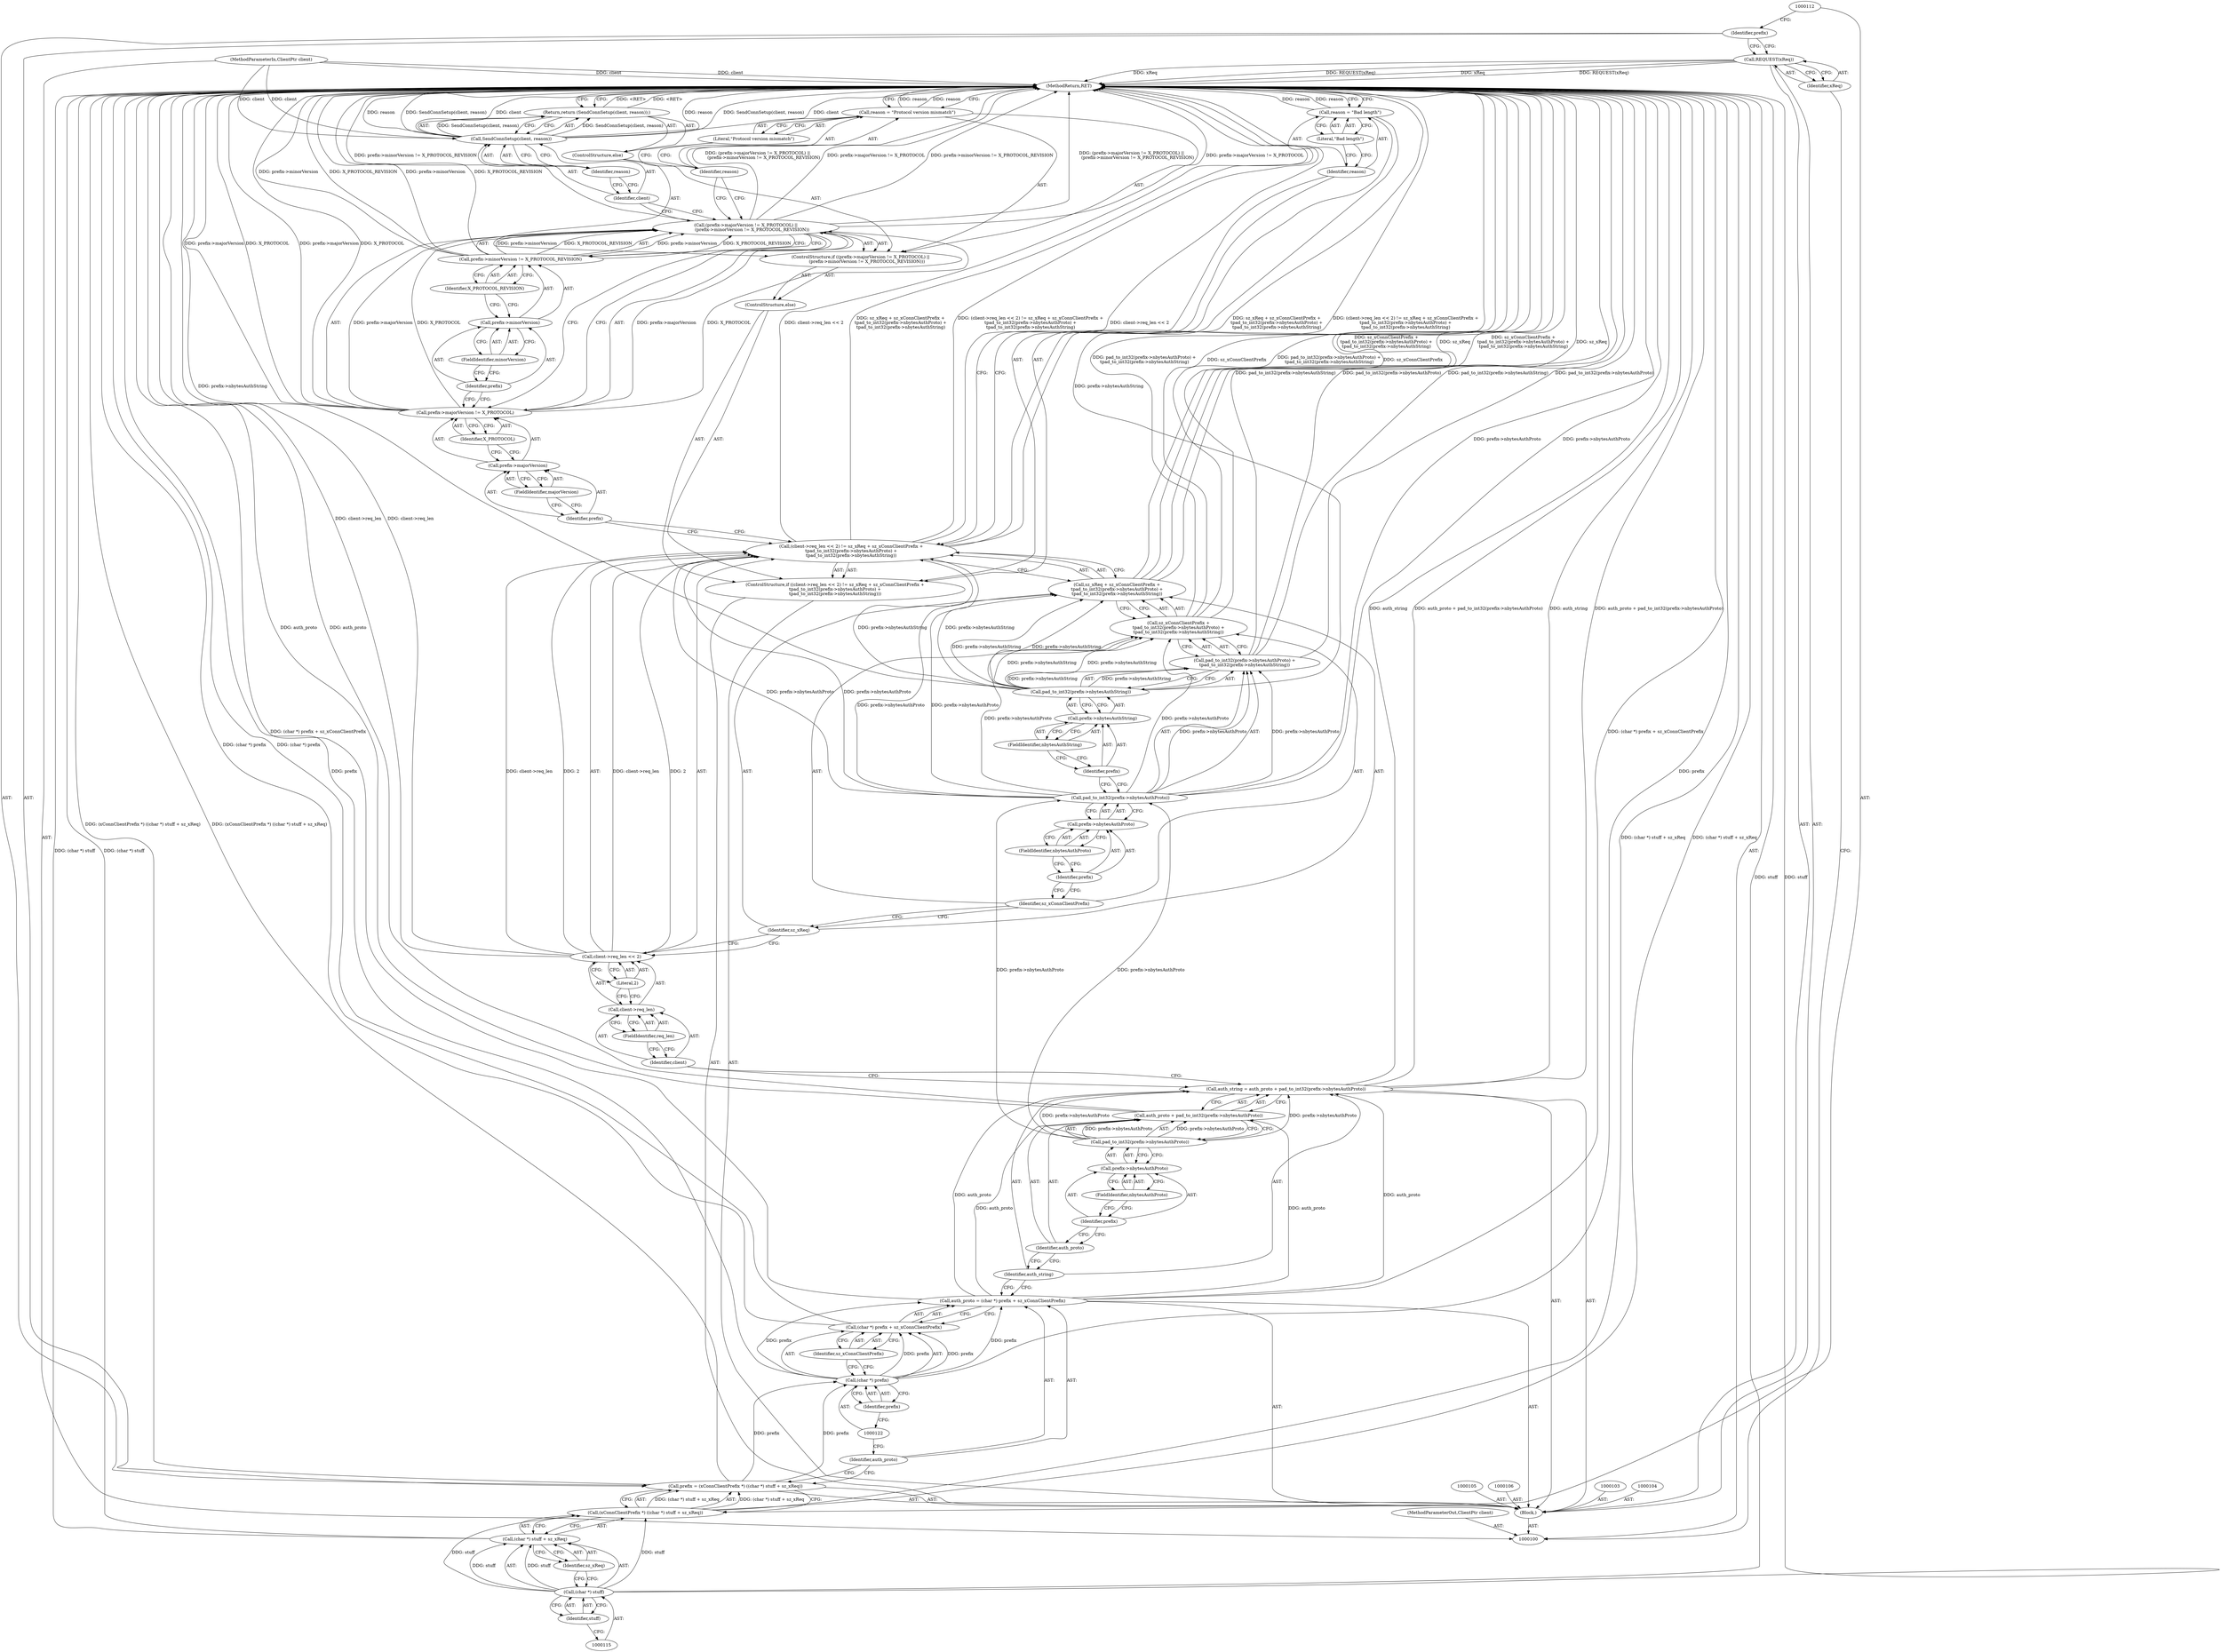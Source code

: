 digraph "0_xserver_b747da5e25be944337a9cd1415506fc06b70aa81" {
"1000177" [label="(MethodReturn,RET)"];
"1000101" [label="(MethodParameterIn,ClientPtr client)"];
"1000234" [label="(MethodParameterOut,ClientPtr client)"];
"1000120" [label="(Call,(char *) prefix + sz_xConnClientPrefix)"];
"1000121" [label="(Call,(char *) prefix)"];
"1000123" [label="(Identifier,prefix)"];
"1000124" [label="(Identifier,sz_xConnClientPrefix)"];
"1000118" [label="(Call,auth_proto = (char *) prefix + sz_xConnClientPrefix)"];
"1000119" [label="(Identifier,auth_proto)"];
"1000127" [label="(Call,auth_proto + pad_to_int32(prefix->nbytesAuthProto))"];
"1000128" [label="(Identifier,auth_proto)"];
"1000129" [label="(Call,pad_to_int32(prefix->nbytesAuthProto))"];
"1000130" [label="(Call,prefix->nbytesAuthProto)"];
"1000131" [label="(Identifier,prefix)"];
"1000125" [label="(Call,auth_string = auth_proto + pad_to_int32(prefix->nbytesAuthProto))"];
"1000126" [label="(Identifier,auth_string)"];
"1000132" [label="(FieldIdentifier,nbytesAuthProto)"];
"1000138" [label="(FieldIdentifier,req_len)"];
"1000139" [label="(Literal,2)"];
"1000140" [label="(Call,sz_xReq + sz_xConnClientPrefix +\n\tpad_to_int32(prefix->nbytesAuthProto) +\n\tpad_to_int32(prefix->nbytesAuthString))"];
"1000141" [label="(Identifier,sz_xReq)"];
"1000133" [label="(ControlStructure,if ((client->req_len << 2) != sz_xReq + sz_xConnClientPrefix +\n\tpad_to_int32(prefix->nbytesAuthProto) +\n\tpad_to_int32(prefix->nbytesAuthString)))"];
"1000142" [label="(Call,sz_xConnClientPrefix +\n\tpad_to_int32(prefix->nbytesAuthProto) +\n\tpad_to_int32(prefix->nbytesAuthString))"];
"1000143" [label="(Identifier,sz_xConnClientPrefix)"];
"1000134" [label="(Call,(client->req_len << 2) != sz_xReq + sz_xConnClientPrefix +\n\tpad_to_int32(prefix->nbytesAuthProto) +\n\tpad_to_int32(prefix->nbytesAuthString))"];
"1000135" [label="(Call,client->req_len << 2)"];
"1000136" [label="(Call,client->req_len)"];
"1000137" [label="(Identifier,client)"];
"1000144" [label="(Call,pad_to_int32(prefix->nbytesAuthProto) +\n\tpad_to_int32(prefix->nbytesAuthString))"];
"1000145" [label="(Call,pad_to_int32(prefix->nbytesAuthProto))"];
"1000146" [label="(Call,prefix->nbytesAuthProto)"];
"1000147" [label="(Identifier,prefix)"];
"1000148" [label="(FieldIdentifier,nbytesAuthProto)"];
"1000149" [label="(Call,pad_to_int32(prefix->nbytesAuthString))"];
"1000150" [label="(Call,prefix->nbytesAuthString)"];
"1000151" [label="(Identifier,prefix)"];
"1000152" [label="(FieldIdentifier,nbytesAuthString)"];
"1000155" [label="(Literal,\"Bad length\")"];
"1000153" [label="(Call,reason = \"Bad length\")"];
"1000154" [label="(Identifier,reason)"];
"1000158" [label="(Call,(prefix->majorVersion != X_PROTOCOL) ||\n         (prefix->minorVersion != X_PROTOCOL_REVISION))"];
"1000159" [label="(Call,prefix->majorVersion != X_PROTOCOL)"];
"1000160" [label="(Call,prefix->majorVersion)"];
"1000161" [label="(Identifier,prefix)"];
"1000162" [label="(FieldIdentifier,majorVersion)"];
"1000163" [label="(Identifier,X_PROTOCOL)"];
"1000156" [label="(ControlStructure,else)"];
"1000157" [label="(ControlStructure,if ((prefix->majorVersion != X_PROTOCOL) ||\n         (prefix->minorVersion != X_PROTOCOL_REVISION)))"];
"1000164" [label="(Call,prefix->minorVersion != X_PROTOCOL_REVISION)"];
"1000165" [label="(Call,prefix->minorVersion)"];
"1000166" [label="(Identifier,prefix)"];
"1000167" [label="(FieldIdentifier,minorVersion)"];
"1000168" [label="(Identifier,X_PROTOCOL_REVISION)"];
"1000171" [label="(Literal,\"Protocol version mismatch\")"];
"1000169" [label="(Call,reason = \"Protocol version mismatch\")"];
"1000170" [label="(Identifier,reason)"];
"1000102" [label="(Block,)"];
"1000172" [label="(ControlStructure,else)"];
"1000174" [label="(Call,SendConnSetup(client, reason))"];
"1000175" [label="(Identifier,client)"];
"1000176" [label="(Identifier,reason)"];
"1000173" [label="(Return,return (SendConnSetup(client, reason));)"];
"1000108" [label="(Identifier,xReq)"];
"1000107" [label="(Call,REQUEST(xReq))"];
"1000111" [label="(Call,(xConnClientPrefix *) ((char *) stuff + sz_xReq))"];
"1000113" [label="(Call,(char *) stuff + sz_xReq)"];
"1000114" [label="(Call,(char *) stuff)"];
"1000116" [label="(Identifier,stuff)"];
"1000109" [label="(Call,prefix = (xConnClientPrefix *) ((char *) stuff + sz_xReq))"];
"1000110" [label="(Identifier,prefix)"];
"1000117" [label="(Identifier,sz_xReq)"];
"1000177" -> "1000100"  [label="AST: "];
"1000177" -> "1000173"  [label="CFG: "];
"1000177" -> "1000153"  [label="CFG: "];
"1000177" -> "1000169"  [label="CFG: "];
"1000173" -> "1000177"  [label="DDG: <RET>"];
"1000158" -> "1000177"  [label="DDG: prefix->majorVersion != X_PROTOCOL"];
"1000158" -> "1000177"  [label="DDG: prefix->minorVersion != X_PROTOCOL_REVISION"];
"1000158" -> "1000177"  [label="DDG: (prefix->majorVersion != X_PROTOCOL) ||\n         (prefix->minorVersion != X_PROTOCOL_REVISION)"];
"1000140" -> "1000177"  [label="DDG: sz_xConnClientPrefix +\n\tpad_to_int32(prefix->nbytesAuthProto) +\n\tpad_to_int32(prefix->nbytesAuthString)"];
"1000140" -> "1000177"  [label="DDG: sz_xReq"];
"1000107" -> "1000177"  [label="DDG: xReq"];
"1000107" -> "1000177"  [label="DDG: REQUEST(xReq)"];
"1000134" -> "1000177"  [label="DDG: sz_xReq + sz_xConnClientPrefix +\n\tpad_to_int32(prefix->nbytesAuthProto) +\n\tpad_to_int32(prefix->nbytesAuthString)"];
"1000134" -> "1000177"  [label="DDG: (client->req_len << 2) != sz_xReq + sz_xConnClientPrefix +\n\tpad_to_int32(prefix->nbytesAuthProto) +\n\tpad_to_int32(prefix->nbytesAuthString)"];
"1000134" -> "1000177"  [label="DDG: client->req_len << 2"];
"1000120" -> "1000177"  [label="DDG: (char *) prefix"];
"1000153" -> "1000177"  [label="DDG: reason"];
"1000127" -> "1000177"  [label="DDG: auth_proto"];
"1000164" -> "1000177"  [label="DDG: prefix->minorVersion"];
"1000164" -> "1000177"  [label="DDG: X_PROTOCOL_REVISION"];
"1000125" -> "1000177"  [label="DDG: auth_string"];
"1000125" -> "1000177"  [label="DDG: auth_proto + pad_to_int32(prefix->nbytesAuthProto)"];
"1000113" -> "1000177"  [label="DDG: (char *) stuff"];
"1000159" -> "1000177"  [label="DDG: prefix->majorVersion"];
"1000159" -> "1000177"  [label="DDG: X_PROTOCOL"];
"1000121" -> "1000177"  [label="DDG: prefix"];
"1000142" -> "1000177"  [label="DDG: pad_to_int32(prefix->nbytesAuthProto) +\n\tpad_to_int32(prefix->nbytesAuthString)"];
"1000142" -> "1000177"  [label="DDG: sz_xConnClientPrefix"];
"1000144" -> "1000177"  [label="DDG: pad_to_int32(prefix->nbytesAuthString)"];
"1000144" -> "1000177"  [label="DDG: pad_to_int32(prefix->nbytesAuthProto)"];
"1000174" -> "1000177"  [label="DDG: reason"];
"1000174" -> "1000177"  [label="DDG: SendConnSetup(client, reason)"];
"1000174" -> "1000177"  [label="DDG: client"];
"1000111" -> "1000177"  [label="DDG: (char *) stuff + sz_xReq"];
"1000101" -> "1000177"  [label="DDG: client"];
"1000118" -> "1000177"  [label="DDG: (char *) prefix + sz_xConnClientPrefix"];
"1000135" -> "1000177"  [label="DDG: client->req_len"];
"1000169" -> "1000177"  [label="DDG: reason"];
"1000149" -> "1000177"  [label="DDG: prefix->nbytesAuthString"];
"1000145" -> "1000177"  [label="DDG: prefix->nbytesAuthProto"];
"1000109" -> "1000177"  [label="DDG: (xConnClientPrefix *) ((char *) stuff + sz_xReq)"];
"1000114" -> "1000177"  [label="DDG: stuff"];
"1000101" -> "1000100"  [label="AST: "];
"1000101" -> "1000177"  [label="DDG: client"];
"1000101" -> "1000174"  [label="DDG: client"];
"1000234" -> "1000100"  [label="AST: "];
"1000120" -> "1000118"  [label="AST: "];
"1000120" -> "1000124"  [label="CFG: "];
"1000121" -> "1000120"  [label="AST: "];
"1000124" -> "1000120"  [label="AST: "];
"1000118" -> "1000120"  [label="CFG: "];
"1000120" -> "1000177"  [label="DDG: (char *) prefix"];
"1000121" -> "1000120"  [label="DDG: prefix"];
"1000121" -> "1000120"  [label="AST: "];
"1000121" -> "1000123"  [label="CFG: "];
"1000122" -> "1000121"  [label="AST: "];
"1000123" -> "1000121"  [label="AST: "];
"1000124" -> "1000121"  [label="CFG: "];
"1000121" -> "1000177"  [label="DDG: prefix"];
"1000121" -> "1000118"  [label="DDG: prefix"];
"1000121" -> "1000120"  [label="DDG: prefix"];
"1000109" -> "1000121"  [label="DDG: prefix"];
"1000123" -> "1000121"  [label="AST: "];
"1000123" -> "1000122"  [label="CFG: "];
"1000121" -> "1000123"  [label="CFG: "];
"1000124" -> "1000120"  [label="AST: "];
"1000124" -> "1000121"  [label="CFG: "];
"1000120" -> "1000124"  [label="CFG: "];
"1000118" -> "1000102"  [label="AST: "];
"1000118" -> "1000120"  [label="CFG: "];
"1000119" -> "1000118"  [label="AST: "];
"1000120" -> "1000118"  [label="AST: "];
"1000126" -> "1000118"  [label="CFG: "];
"1000118" -> "1000177"  [label="DDG: (char *) prefix + sz_xConnClientPrefix"];
"1000121" -> "1000118"  [label="DDG: prefix"];
"1000118" -> "1000125"  [label="DDG: auth_proto"];
"1000118" -> "1000127"  [label="DDG: auth_proto"];
"1000119" -> "1000118"  [label="AST: "];
"1000119" -> "1000109"  [label="CFG: "];
"1000122" -> "1000119"  [label="CFG: "];
"1000127" -> "1000125"  [label="AST: "];
"1000127" -> "1000129"  [label="CFG: "];
"1000128" -> "1000127"  [label="AST: "];
"1000129" -> "1000127"  [label="AST: "];
"1000125" -> "1000127"  [label="CFG: "];
"1000127" -> "1000177"  [label="DDG: auth_proto"];
"1000118" -> "1000127"  [label="DDG: auth_proto"];
"1000129" -> "1000127"  [label="DDG: prefix->nbytesAuthProto"];
"1000128" -> "1000127"  [label="AST: "];
"1000128" -> "1000126"  [label="CFG: "];
"1000131" -> "1000128"  [label="CFG: "];
"1000129" -> "1000127"  [label="AST: "];
"1000129" -> "1000130"  [label="CFG: "];
"1000130" -> "1000129"  [label="AST: "];
"1000127" -> "1000129"  [label="CFG: "];
"1000129" -> "1000125"  [label="DDG: prefix->nbytesAuthProto"];
"1000129" -> "1000127"  [label="DDG: prefix->nbytesAuthProto"];
"1000129" -> "1000145"  [label="DDG: prefix->nbytesAuthProto"];
"1000130" -> "1000129"  [label="AST: "];
"1000130" -> "1000132"  [label="CFG: "];
"1000131" -> "1000130"  [label="AST: "];
"1000132" -> "1000130"  [label="AST: "];
"1000129" -> "1000130"  [label="CFG: "];
"1000131" -> "1000130"  [label="AST: "];
"1000131" -> "1000128"  [label="CFG: "];
"1000132" -> "1000131"  [label="CFG: "];
"1000125" -> "1000102"  [label="AST: "];
"1000125" -> "1000127"  [label="CFG: "];
"1000126" -> "1000125"  [label="AST: "];
"1000127" -> "1000125"  [label="AST: "];
"1000137" -> "1000125"  [label="CFG: "];
"1000125" -> "1000177"  [label="DDG: auth_string"];
"1000125" -> "1000177"  [label="DDG: auth_proto + pad_to_int32(prefix->nbytesAuthProto)"];
"1000118" -> "1000125"  [label="DDG: auth_proto"];
"1000129" -> "1000125"  [label="DDG: prefix->nbytesAuthProto"];
"1000126" -> "1000125"  [label="AST: "];
"1000126" -> "1000118"  [label="CFG: "];
"1000128" -> "1000126"  [label="CFG: "];
"1000132" -> "1000130"  [label="AST: "];
"1000132" -> "1000131"  [label="CFG: "];
"1000130" -> "1000132"  [label="CFG: "];
"1000138" -> "1000136"  [label="AST: "];
"1000138" -> "1000137"  [label="CFG: "];
"1000136" -> "1000138"  [label="CFG: "];
"1000139" -> "1000135"  [label="AST: "];
"1000139" -> "1000136"  [label="CFG: "];
"1000135" -> "1000139"  [label="CFG: "];
"1000140" -> "1000134"  [label="AST: "];
"1000140" -> "1000142"  [label="CFG: "];
"1000141" -> "1000140"  [label="AST: "];
"1000142" -> "1000140"  [label="AST: "];
"1000134" -> "1000140"  [label="CFG: "];
"1000140" -> "1000177"  [label="DDG: sz_xConnClientPrefix +\n\tpad_to_int32(prefix->nbytesAuthProto) +\n\tpad_to_int32(prefix->nbytesAuthString)"];
"1000140" -> "1000177"  [label="DDG: sz_xReq"];
"1000145" -> "1000140"  [label="DDG: prefix->nbytesAuthProto"];
"1000149" -> "1000140"  [label="DDG: prefix->nbytesAuthString"];
"1000141" -> "1000140"  [label="AST: "];
"1000141" -> "1000135"  [label="CFG: "];
"1000143" -> "1000141"  [label="CFG: "];
"1000133" -> "1000102"  [label="AST: "];
"1000134" -> "1000133"  [label="AST: "];
"1000153" -> "1000133"  [label="AST: "];
"1000156" -> "1000133"  [label="AST: "];
"1000142" -> "1000140"  [label="AST: "];
"1000142" -> "1000144"  [label="CFG: "];
"1000143" -> "1000142"  [label="AST: "];
"1000144" -> "1000142"  [label="AST: "];
"1000140" -> "1000142"  [label="CFG: "];
"1000142" -> "1000177"  [label="DDG: pad_to_int32(prefix->nbytesAuthProto) +\n\tpad_to_int32(prefix->nbytesAuthString)"];
"1000142" -> "1000177"  [label="DDG: sz_xConnClientPrefix"];
"1000145" -> "1000142"  [label="DDG: prefix->nbytesAuthProto"];
"1000149" -> "1000142"  [label="DDG: prefix->nbytesAuthString"];
"1000143" -> "1000142"  [label="AST: "];
"1000143" -> "1000141"  [label="CFG: "];
"1000147" -> "1000143"  [label="CFG: "];
"1000134" -> "1000133"  [label="AST: "];
"1000134" -> "1000140"  [label="CFG: "];
"1000135" -> "1000134"  [label="AST: "];
"1000140" -> "1000134"  [label="AST: "];
"1000154" -> "1000134"  [label="CFG: "];
"1000161" -> "1000134"  [label="CFG: "];
"1000134" -> "1000177"  [label="DDG: sz_xReq + sz_xConnClientPrefix +\n\tpad_to_int32(prefix->nbytesAuthProto) +\n\tpad_to_int32(prefix->nbytesAuthString)"];
"1000134" -> "1000177"  [label="DDG: (client->req_len << 2) != sz_xReq + sz_xConnClientPrefix +\n\tpad_to_int32(prefix->nbytesAuthProto) +\n\tpad_to_int32(prefix->nbytesAuthString)"];
"1000134" -> "1000177"  [label="DDG: client->req_len << 2"];
"1000135" -> "1000134"  [label="DDG: client->req_len"];
"1000135" -> "1000134"  [label="DDG: 2"];
"1000145" -> "1000134"  [label="DDG: prefix->nbytesAuthProto"];
"1000149" -> "1000134"  [label="DDG: prefix->nbytesAuthString"];
"1000135" -> "1000134"  [label="AST: "];
"1000135" -> "1000139"  [label="CFG: "];
"1000136" -> "1000135"  [label="AST: "];
"1000139" -> "1000135"  [label="AST: "];
"1000141" -> "1000135"  [label="CFG: "];
"1000135" -> "1000177"  [label="DDG: client->req_len"];
"1000135" -> "1000134"  [label="DDG: client->req_len"];
"1000135" -> "1000134"  [label="DDG: 2"];
"1000136" -> "1000135"  [label="AST: "];
"1000136" -> "1000138"  [label="CFG: "];
"1000137" -> "1000136"  [label="AST: "];
"1000138" -> "1000136"  [label="AST: "];
"1000139" -> "1000136"  [label="CFG: "];
"1000137" -> "1000136"  [label="AST: "];
"1000137" -> "1000125"  [label="CFG: "];
"1000138" -> "1000137"  [label="CFG: "];
"1000144" -> "1000142"  [label="AST: "];
"1000144" -> "1000149"  [label="CFG: "];
"1000145" -> "1000144"  [label="AST: "];
"1000149" -> "1000144"  [label="AST: "];
"1000142" -> "1000144"  [label="CFG: "];
"1000144" -> "1000177"  [label="DDG: pad_to_int32(prefix->nbytesAuthString)"];
"1000144" -> "1000177"  [label="DDG: pad_to_int32(prefix->nbytesAuthProto)"];
"1000145" -> "1000144"  [label="DDG: prefix->nbytesAuthProto"];
"1000149" -> "1000144"  [label="DDG: prefix->nbytesAuthString"];
"1000145" -> "1000144"  [label="AST: "];
"1000145" -> "1000146"  [label="CFG: "];
"1000146" -> "1000145"  [label="AST: "];
"1000151" -> "1000145"  [label="CFG: "];
"1000145" -> "1000177"  [label="DDG: prefix->nbytesAuthProto"];
"1000145" -> "1000134"  [label="DDG: prefix->nbytesAuthProto"];
"1000145" -> "1000140"  [label="DDG: prefix->nbytesAuthProto"];
"1000145" -> "1000142"  [label="DDG: prefix->nbytesAuthProto"];
"1000145" -> "1000144"  [label="DDG: prefix->nbytesAuthProto"];
"1000129" -> "1000145"  [label="DDG: prefix->nbytesAuthProto"];
"1000146" -> "1000145"  [label="AST: "];
"1000146" -> "1000148"  [label="CFG: "];
"1000147" -> "1000146"  [label="AST: "];
"1000148" -> "1000146"  [label="AST: "];
"1000145" -> "1000146"  [label="CFG: "];
"1000147" -> "1000146"  [label="AST: "];
"1000147" -> "1000143"  [label="CFG: "];
"1000148" -> "1000147"  [label="CFG: "];
"1000148" -> "1000146"  [label="AST: "];
"1000148" -> "1000147"  [label="CFG: "];
"1000146" -> "1000148"  [label="CFG: "];
"1000149" -> "1000144"  [label="AST: "];
"1000149" -> "1000150"  [label="CFG: "];
"1000150" -> "1000149"  [label="AST: "];
"1000144" -> "1000149"  [label="CFG: "];
"1000149" -> "1000177"  [label="DDG: prefix->nbytesAuthString"];
"1000149" -> "1000134"  [label="DDG: prefix->nbytesAuthString"];
"1000149" -> "1000140"  [label="DDG: prefix->nbytesAuthString"];
"1000149" -> "1000142"  [label="DDG: prefix->nbytesAuthString"];
"1000149" -> "1000144"  [label="DDG: prefix->nbytesAuthString"];
"1000150" -> "1000149"  [label="AST: "];
"1000150" -> "1000152"  [label="CFG: "];
"1000151" -> "1000150"  [label="AST: "];
"1000152" -> "1000150"  [label="AST: "];
"1000149" -> "1000150"  [label="CFG: "];
"1000151" -> "1000150"  [label="AST: "];
"1000151" -> "1000145"  [label="CFG: "];
"1000152" -> "1000151"  [label="CFG: "];
"1000152" -> "1000150"  [label="AST: "];
"1000152" -> "1000151"  [label="CFG: "];
"1000150" -> "1000152"  [label="CFG: "];
"1000155" -> "1000153"  [label="AST: "];
"1000155" -> "1000154"  [label="CFG: "];
"1000153" -> "1000155"  [label="CFG: "];
"1000153" -> "1000133"  [label="AST: "];
"1000153" -> "1000155"  [label="CFG: "];
"1000154" -> "1000153"  [label="AST: "];
"1000155" -> "1000153"  [label="AST: "];
"1000177" -> "1000153"  [label="CFG: "];
"1000153" -> "1000177"  [label="DDG: reason"];
"1000154" -> "1000153"  [label="AST: "];
"1000154" -> "1000134"  [label="CFG: "];
"1000155" -> "1000154"  [label="CFG: "];
"1000158" -> "1000157"  [label="AST: "];
"1000158" -> "1000159"  [label="CFG: "];
"1000158" -> "1000164"  [label="CFG: "];
"1000159" -> "1000158"  [label="AST: "];
"1000164" -> "1000158"  [label="AST: "];
"1000170" -> "1000158"  [label="CFG: "];
"1000175" -> "1000158"  [label="CFG: "];
"1000158" -> "1000177"  [label="DDG: prefix->majorVersion != X_PROTOCOL"];
"1000158" -> "1000177"  [label="DDG: prefix->minorVersion != X_PROTOCOL_REVISION"];
"1000158" -> "1000177"  [label="DDG: (prefix->majorVersion != X_PROTOCOL) ||\n         (prefix->minorVersion != X_PROTOCOL_REVISION)"];
"1000159" -> "1000158"  [label="DDG: prefix->majorVersion"];
"1000159" -> "1000158"  [label="DDG: X_PROTOCOL"];
"1000164" -> "1000158"  [label="DDG: prefix->minorVersion"];
"1000164" -> "1000158"  [label="DDG: X_PROTOCOL_REVISION"];
"1000159" -> "1000158"  [label="AST: "];
"1000159" -> "1000163"  [label="CFG: "];
"1000160" -> "1000159"  [label="AST: "];
"1000163" -> "1000159"  [label="AST: "];
"1000166" -> "1000159"  [label="CFG: "];
"1000158" -> "1000159"  [label="CFG: "];
"1000159" -> "1000177"  [label="DDG: prefix->majorVersion"];
"1000159" -> "1000177"  [label="DDG: X_PROTOCOL"];
"1000159" -> "1000158"  [label="DDG: prefix->majorVersion"];
"1000159" -> "1000158"  [label="DDG: X_PROTOCOL"];
"1000160" -> "1000159"  [label="AST: "];
"1000160" -> "1000162"  [label="CFG: "];
"1000161" -> "1000160"  [label="AST: "];
"1000162" -> "1000160"  [label="AST: "];
"1000163" -> "1000160"  [label="CFG: "];
"1000161" -> "1000160"  [label="AST: "];
"1000161" -> "1000134"  [label="CFG: "];
"1000162" -> "1000161"  [label="CFG: "];
"1000162" -> "1000160"  [label="AST: "];
"1000162" -> "1000161"  [label="CFG: "];
"1000160" -> "1000162"  [label="CFG: "];
"1000163" -> "1000159"  [label="AST: "];
"1000163" -> "1000160"  [label="CFG: "];
"1000159" -> "1000163"  [label="CFG: "];
"1000156" -> "1000133"  [label="AST: "];
"1000157" -> "1000156"  [label="AST: "];
"1000157" -> "1000156"  [label="AST: "];
"1000158" -> "1000157"  [label="AST: "];
"1000169" -> "1000157"  [label="AST: "];
"1000172" -> "1000157"  [label="AST: "];
"1000164" -> "1000158"  [label="AST: "];
"1000164" -> "1000168"  [label="CFG: "];
"1000165" -> "1000164"  [label="AST: "];
"1000168" -> "1000164"  [label="AST: "];
"1000158" -> "1000164"  [label="CFG: "];
"1000164" -> "1000177"  [label="DDG: prefix->minorVersion"];
"1000164" -> "1000177"  [label="DDG: X_PROTOCOL_REVISION"];
"1000164" -> "1000158"  [label="DDG: prefix->minorVersion"];
"1000164" -> "1000158"  [label="DDG: X_PROTOCOL_REVISION"];
"1000165" -> "1000164"  [label="AST: "];
"1000165" -> "1000167"  [label="CFG: "];
"1000166" -> "1000165"  [label="AST: "];
"1000167" -> "1000165"  [label="AST: "];
"1000168" -> "1000165"  [label="CFG: "];
"1000166" -> "1000165"  [label="AST: "];
"1000166" -> "1000159"  [label="CFG: "];
"1000167" -> "1000166"  [label="CFG: "];
"1000167" -> "1000165"  [label="AST: "];
"1000167" -> "1000166"  [label="CFG: "];
"1000165" -> "1000167"  [label="CFG: "];
"1000168" -> "1000164"  [label="AST: "];
"1000168" -> "1000165"  [label="CFG: "];
"1000164" -> "1000168"  [label="CFG: "];
"1000171" -> "1000169"  [label="AST: "];
"1000171" -> "1000170"  [label="CFG: "];
"1000169" -> "1000171"  [label="CFG: "];
"1000169" -> "1000157"  [label="AST: "];
"1000169" -> "1000171"  [label="CFG: "];
"1000170" -> "1000169"  [label="AST: "];
"1000171" -> "1000169"  [label="AST: "];
"1000177" -> "1000169"  [label="CFG: "];
"1000169" -> "1000177"  [label="DDG: reason"];
"1000170" -> "1000169"  [label="AST: "];
"1000170" -> "1000158"  [label="CFG: "];
"1000171" -> "1000170"  [label="CFG: "];
"1000102" -> "1000100"  [label="AST: "];
"1000103" -> "1000102"  [label="AST: "];
"1000104" -> "1000102"  [label="AST: "];
"1000105" -> "1000102"  [label="AST: "];
"1000106" -> "1000102"  [label="AST: "];
"1000107" -> "1000102"  [label="AST: "];
"1000109" -> "1000102"  [label="AST: "];
"1000118" -> "1000102"  [label="AST: "];
"1000125" -> "1000102"  [label="AST: "];
"1000133" -> "1000102"  [label="AST: "];
"1000172" -> "1000157"  [label="AST: "];
"1000173" -> "1000172"  [label="AST: "];
"1000174" -> "1000173"  [label="AST: "];
"1000174" -> "1000176"  [label="CFG: "];
"1000175" -> "1000174"  [label="AST: "];
"1000176" -> "1000174"  [label="AST: "];
"1000173" -> "1000174"  [label="CFG: "];
"1000174" -> "1000177"  [label="DDG: reason"];
"1000174" -> "1000177"  [label="DDG: SendConnSetup(client, reason)"];
"1000174" -> "1000177"  [label="DDG: client"];
"1000174" -> "1000173"  [label="DDG: SendConnSetup(client, reason)"];
"1000101" -> "1000174"  [label="DDG: client"];
"1000175" -> "1000174"  [label="AST: "];
"1000175" -> "1000158"  [label="CFG: "];
"1000176" -> "1000175"  [label="CFG: "];
"1000176" -> "1000174"  [label="AST: "];
"1000176" -> "1000175"  [label="CFG: "];
"1000174" -> "1000176"  [label="CFG: "];
"1000173" -> "1000172"  [label="AST: "];
"1000173" -> "1000174"  [label="CFG: "];
"1000174" -> "1000173"  [label="AST: "];
"1000177" -> "1000173"  [label="CFG: "];
"1000173" -> "1000177"  [label="DDG: <RET>"];
"1000174" -> "1000173"  [label="DDG: SendConnSetup(client, reason)"];
"1000108" -> "1000107"  [label="AST: "];
"1000108" -> "1000100"  [label="CFG: "];
"1000107" -> "1000108"  [label="CFG: "];
"1000107" -> "1000102"  [label="AST: "];
"1000107" -> "1000108"  [label="CFG: "];
"1000108" -> "1000107"  [label="AST: "];
"1000110" -> "1000107"  [label="CFG: "];
"1000107" -> "1000177"  [label="DDG: xReq"];
"1000107" -> "1000177"  [label="DDG: REQUEST(xReq)"];
"1000111" -> "1000109"  [label="AST: "];
"1000111" -> "1000113"  [label="CFG: "];
"1000112" -> "1000111"  [label="AST: "];
"1000113" -> "1000111"  [label="AST: "];
"1000109" -> "1000111"  [label="CFG: "];
"1000111" -> "1000177"  [label="DDG: (char *) stuff + sz_xReq"];
"1000111" -> "1000109"  [label="DDG: (char *) stuff + sz_xReq"];
"1000114" -> "1000111"  [label="DDG: stuff"];
"1000113" -> "1000111"  [label="AST: "];
"1000113" -> "1000117"  [label="CFG: "];
"1000114" -> "1000113"  [label="AST: "];
"1000117" -> "1000113"  [label="AST: "];
"1000111" -> "1000113"  [label="CFG: "];
"1000113" -> "1000177"  [label="DDG: (char *) stuff"];
"1000114" -> "1000113"  [label="DDG: stuff"];
"1000114" -> "1000113"  [label="AST: "];
"1000114" -> "1000116"  [label="CFG: "];
"1000115" -> "1000114"  [label="AST: "];
"1000116" -> "1000114"  [label="AST: "];
"1000117" -> "1000114"  [label="CFG: "];
"1000114" -> "1000177"  [label="DDG: stuff"];
"1000114" -> "1000111"  [label="DDG: stuff"];
"1000114" -> "1000113"  [label="DDG: stuff"];
"1000116" -> "1000114"  [label="AST: "];
"1000116" -> "1000115"  [label="CFG: "];
"1000114" -> "1000116"  [label="CFG: "];
"1000109" -> "1000102"  [label="AST: "];
"1000109" -> "1000111"  [label="CFG: "];
"1000110" -> "1000109"  [label="AST: "];
"1000111" -> "1000109"  [label="AST: "];
"1000119" -> "1000109"  [label="CFG: "];
"1000109" -> "1000177"  [label="DDG: (xConnClientPrefix *) ((char *) stuff + sz_xReq)"];
"1000111" -> "1000109"  [label="DDG: (char *) stuff + sz_xReq"];
"1000109" -> "1000121"  [label="DDG: prefix"];
"1000110" -> "1000109"  [label="AST: "];
"1000110" -> "1000107"  [label="CFG: "];
"1000112" -> "1000110"  [label="CFG: "];
"1000117" -> "1000113"  [label="AST: "];
"1000117" -> "1000114"  [label="CFG: "];
"1000113" -> "1000117"  [label="CFG: "];
}
